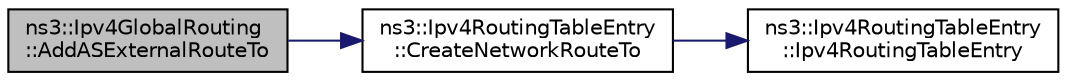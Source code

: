 digraph "ns3::Ipv4GlobalRouting::AddASExternalRouteTo"
{
  edge [fontname="Helvetica",fontsize="10",labelfontname="Helvetica",labelfontsize="10"];
  node [fontname="Helvetica",fontsize="10",shape=record];
  rankdir="LR";
  Node1 [label="ns3::Ipv4GlobalRouting\l::AddASExternalRouteTo",height=0.2,width=0.4,color="black", fillcolor="grey75", style="filled", fontcolor="black"];
  Node1 -> Node2 [color="midnightblue",fontsize="10",style="solid"];
  Node2 [label="ns3::Ipv4RoutingTableEntry\l::CreateNetworkRouteTo",height=0.2,width=0.4,color="black", fillcolor="white", style="filled",URL="$d5/d90/classns3_1_1Ipv4RoutingTableEntry.html#abe3447a00495ded05ab095673531947a"];
  Node2 -> Node3 [color="midnightblue",fontsize="10",style="solid"];
  Node3 [label="ns3::Ipv4RoutingTableEntry\l::Ipv4RoutingTableEntry",height=0.2,width=0.4,color="black", fillcolor="white", style="filled",URL="$d5/d90/classns3_1_1Ipv4RoutingTableEntry.html#a3d6d000918b3b54e0832ebab9f5d6933",tooltip="This constructor does nothing. "];
}
